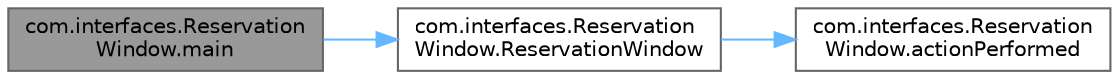 digraph "com.interfaces.ReservationWindow.main"
{
 // LATEX_PDF_SIZE
  bgcolor="transparent";
  edge [fontname=Helvetica,fontsize=10,labelfontname=Helvetica,labelfontsize=10];
  node [fontname=Helvetica,fontsize=10,shape=box,height=0.2,width=0.4];
  rankdir="LR";
  Node1 [label="com.interfaces.Reservation\lWindow.main",height=0.2,width=0.4,color="gray40", fillcolor="grey60", style="filled", fontcolor="black",tooltip=" "];
  Node1 -> Node2 [color="steelblue1",style="solid"];
  Node2 [label="com.interfaces.Reservation\lWindow.ReservationWindow",height=0.2,width=0.4,color="grey40", fillcolor="white", style="filled",URL="$classcom_1_1interfaces_1_1_reservation_window.html#abd2e512ad06ef6e3e8c6ee4413f2c198",tooltip=" "];
  Node2 -> Node3 [color="steelblue1",style="solid"];
  Node3 [label="com.interfaces.Reservation\lWindow.actionPerformed",height=0.2,width=0.4,color="grey40", fillcolor="white", style="filled",URL="$classcom_1_1interfaces_1_1_reservation_window.html#ad6f565913924612ce526a7332df99e9a",tooltip=" "];
}
